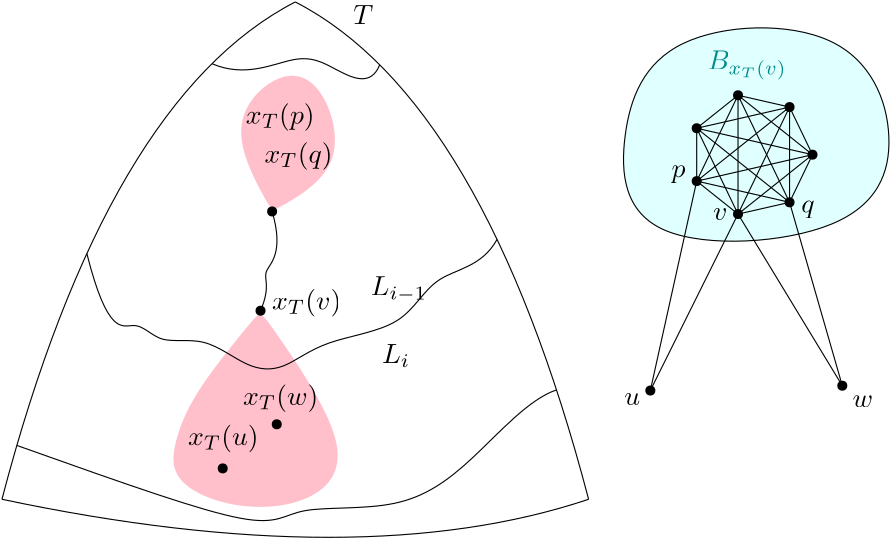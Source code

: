 <?xml version="1.0"?>
<!DOCTYPE ipe SYSTEM "ipe.dtd">
<ipe version="70218" creator="Ipe 7.2.18">
<info created="D:20200609054220" modified="D:20200609062355"/>
<ipestyle name="basic">
<symbol name="arrow/arc(spx)">
<path stroke="sym-stroke" fill="sym-stroke" pen="sym-pen">
0 0 m
-1 0.333 l
-1 -0.333 l
h
</path>
</symbol>
<symbol name="arrow/farc(spx)">
<path stroke="sym-stroke" fill="white" pen="sym-pen">
0 0 m
-1 0.333 l
-1 -0.333 l
h
</path>
</symbol>
<symbol name="arrow/ptarc(spx)">
<path stroke="sym-stroke" fill="sym-stroke" pen="sym-pen">
0 0 m
-1 0.333 l
-0.8 0 l
-1 -0.333 l
h
</path>
</symbol>
<symbol name="arrow/fptarc(spx)">
<path stroke="sym-stroke" fill="white" pen="sym-pen">
0 0 m
-1 0.333 l
-0.8 0 l
-1 -0.333 l
h
</path>
</symbol>
<symbol name="mark/circle(sx)" transformations="translations">
<path fill="sym-stroke">
0.6 0 0 0.6 0 0 e
0.4 0 0 0.4 0 0 e
</path>
</symbol>
<symbol name="mark/disk(sx)" transformations="translations">
<path fill="sym-stroke">
0.6 0 0 0.6 0 0 e
</path>
</symbol>
<symbol name="mark/fdisk(sfx)" transformations="translations">
<group>
<path fill="sym-fill">
0.5 0 0 0.5 0 0 e
</path>
<path fill="sym-stroke" fillrule="eofill">
0.6 0 0 0.6 0 0 e
0.4 0 0 0.4 0 0 e
</path>
</group>
</symbol>
<symbol name="mark/box(sx)" transformations="translations">
<path fill="sym-stroke" fillrule="eofill">
-0.6 -0.6 m
0.6 -0.6 l
0.6 0.6 l
-0.6 0.6 l
h
-0.4 -0.4 m
0.4 -0.4 l
0.4 0.4 l
-0.4 0.4 l
h
</path>
</symbol>
<symbol name="mark/square(sx)" transformations="translations">
<path fill="sym-stroke">
-0.6 -0.6 m
0.6 -0.6 l
0.6 0.6 l
-0.6 0.6 l
h
</path>
</symbol>
<symbol name="mark/fsquare(sfx)" transformations="translations">
<group>
<path fill="sym-fill">
-0.5 -0.5 m
0.5 -0.5 l
0.5 0.5 l
-0.5 0.5 l
h
</path>
<path fill="sym-stroke" fillrule="eofill">
-0.6 -0.6 m
0.6 -0.6 l
0.6 0.6 l
-0.6 0.6 l
h
-0.4 -0.4 m
0.4 -0.4 l
0.4 0.4 l
-0.4 0.4 l
h
</path>
</group>
</symbol>
<symbol name="mark/cross(sx)" transformations="translations">
<group>
<path fill="sym-stroke">
-0.43 -0.57 m
0.57 0.43 l
0.43 0.57 l
-0.57 -0.43 l
h
</path>
<path fill="sym-stroke">
-0.43 0.57 m
0.57 -0.43 l
0.43 -0.57 l
-0.57 0.43 l
h
</path>
</group>
</symbol>
<symbol name="arrow/fnormal(spx)">
<path stroke="sym-stroke" fill="white" pen="sym-pen">
0 0 m
-1 0.333 l
-1 -0.333 l
h
</path>
</symbol>
<symbol name="arrow/pointed(spx)">
<path stroke="sym-stroke" fill="sym-stroke" pen="sym-pen">
0 0 m
-1 0.333 l
-0.8 0 l
-1 -0.333 l
h
</path>
</symbol>
<symbol name="arrow/fpointed(spx)">
<path stroke="sym-stroke" fill="white" pen="sym-pen">
0 0 m
-1 0.333 l
-0.8 0 l
-1 -0.333 l
h
</path>
</symbol>
<symbol name="arrow/linear(spx)">
<path stroke="sym-stroke" pen="sym-pen">
-1 0.333 m
0 0 l
-1 -0.333 l
</path>
</symbol>
<symbol name="arrow/fdouble(spx)">
<path stroke="sym-stroke" fill="white" pen="sym-pen">
0 0 m
-1 0.333 l
-1 -0.333 l
h
-1 0 m
-2 0.333 l
-2 -0.333 l
h
</path>
</symbol>
<symbol name="arrow/double(spx)">
<path stroke="sym-stroke" fill="sym-stroke" pen="sym-pen">
0 0 m
-1 0.333 l
-1 -0.333 l
h
-1 0 m
-2 0.333 l
-2 -0.333 l
h
</path>
</symbol>
<symbol name="arrow/mid-normal(spx)">
<path stroke="sym-stroke" fill="sym-stroke" pen="sym-pen">
0.5 0 m
-0.5 0.333 l
-0.5 -0.333 l
h
</path>
</symbol>
<symbol name="arrow/mid-fnormal(spx)">
<path stroke="sym-stroke" fill="white" pen="sym-pen">
0.5 0 m
-0.5 0.333 l
-0.5 -0.333 l
h
</path>
</symbol>
<symbol name="arrow/mid-pointed(spx)">
<path stroke="sym-stroke" fill="sym-stroke" pen="sym-pen">
0.5 0 m
-0.5 0.333 l
-0.3 0 l
-0.5 -0.333 l
h
</path>
</symbol>
<symbol name="arrow/mid-fpointed(spx)">
<path stroke="sym-stroke" fill="white" pen="sym-pen">
0.5 0 m
-0.5 0.333 l
-0.3 0 l
-0.5 -0.333 l
h
</path>
</symbol>
<symbol name="arrow/mid-double(spx)">
<path stroke="sym-stroke" fill="sym-stroke" pen="sym-pen">
1 0 m
0 0.333 l
0 -0.333 l
h
0 0 m
-1 0.333 l
-1 -0.333 l
h
</path>
</symbol>
<symbol name="arrow/mid-fdouble(spx)">
<path stroke="sym-stroke" fill="white" pen="sym-pen">
1 0 m
0 0.333 l
0 -0.333 l
h
0 0 m
-1 0.333 l
-1 -0.333 l
h
</path>
</symbol>
<pen name="heavier" value="0.8"/>
<pen name="fat" value="1.2"/>
<pen name="ultrafat" value="2"/>
<symbolsize name="large" value="5"/>
<symbolsize name="small" value="2"/>
<symbolsize name="tiny" value="1.1"/>
<arrowsize name="large" value="10"/>
<arrowsize name="small" value="5"/>
<arrowsize name="tiny" value="3"/>
<color name="red" value="1 0 0"/>
<color name="blue" value="0 0 1"/>
<color name="green" value="0 1 0"/>
<color name="yellow" value="1 1 0"/>
<color name="orange" value="1 0.647 0"/>
<color name="gold" value="1 0.843 0"/>
<color name="purple" value="0.627 0.125 0.941"/>
<color name="gray" value="0.745"/>
<color name="brown" value="0.647 0.165 0.165"/>
<color name="navy" value="0 0 0.502"/>
<color name="pink" value="1 0.753 0.796"/>
<color name="seagreen" value="0.18 0.545 0.341"/>
<color name="turquoise" value="0.251 0.878 0.816"/>
<color name="violet" value="0.933 0.51 0.933"/>
<color name="darkblue" value="0 0 0.545"/>
<color name="darkcyan" value="0 0.545 0.545"/>
<color name="darkgray" value="0.663"/>
<color name="darkgreen" value="0 0.392 0"/>
<color name="darkmagenta" value="0.545 0 0.545"/>
<color name="darkorange" value="1 0.549 0"/>
<color name="darkred" value="0.545 0 0"/>
<color name="lightblue" value="0.678 0.847 0.902"/>
<color name="lightcyan" value="0.878 1 1"/>
<color name="lightgray" value="0.827"/>
<color name="lightgreen" value="0.565 0.933 0.565"/>
<color name="lightyellow" value="1 1 0.878"/>
<dashstyle name="dotted" value="[1 3] 0"/>
<dashstyle name="dashed" value="[4] 0"/>
<dashstyle name="dash dotted" value="[4 2 1 2] 0"/>
<dashstyle name="dash dot dotted" value="[4 2 1 2 1 2] 0"/>
<textsize name="large" value="\large"/>
<textsize name="small" value="\small"/>
<textsize name="tiny" value="\tiny"/>
<textsize name="Large" value="\Large"/>
<textsize name="LARGE" value="\LARGE"/>
<textsize name="huge" value="\huge"/>
<textsize name="Huge" value="\Huge"/>
<textsize name="footnote" value="\footnotesize"/>
<textstyle name="center" begin="\begin{center}" end="\end{center}"/>
<textstyle name="itemize" begin="\begin{itemize}" end="\end{itemize}"/>
<textstyle name="item" begin="\begin{itemize}\item{}" end="\end{itemize}"/>
<gridsize name="4 pts" value="4"/>
<gridsize name="8 pts (~3 mm)" value="8"/>
<gridsize name="16 pts (~6 mm)" value="16"/>
<gridsize name="32 pts (~12 mm)" value="32"/>
<gridsize name="10 pts (~3.5 mm)" value="10"/>
<gridsize name="20 pts (~7 mm)" value="20"/>
<gridsize name="14 pts (~5 mm)" value="14"/>
<gridsize name="28 pts (~10 mm)" value="28"/>
<gridsize name="56 pts (~20 mm)" value="56"/>
<anglesize name="90 deg" value="90"/>
<anglesize name="60 deg" value="60"/>
<anglesize name="45 deg" value="45"/>
<anglesize name="30 deg" value="30"/>
<anglesize name="22.5 deg" value="22.5"/>
<opacity name="10%" value="0.1"/>
<opacity name="30%" value="0.3"/>
<opacity name="50%" value="0.5"/>
<opacity name="75%" value="0.75"/>
<tiling name="falling" angle="-60" step="4" width="1"/>
<tiling name="rising" angle="30" step="4" width="1"/>
</ipestyle>
<page>
<layer name="alpha"/>
<view layers="alpha" active="alpha"/>
<path layer="alpha" stroke="black" fill="lightcyan">
282.893 713.848
287.055 670.982
371.882 676.199
386.362 711.479
368.459 754.92
297.636 752.287 u
</path>
<path matrix="0.7 0 0 1 -5.7065 12.4271" fill="pink">
229.26 637.663
195.517 609.08
184.798 591.216
182.416 576.13
214.572 565.808
256.256 567.396
280.075 586.452
229.26 637.663 u
</path>
<path matrix="0.7 0 0 1 -5.7065 12.4271" fill="pink">
235.215 673.392
273.723 688.874
262.607 719.442
239.979 725.794
210.205 705.151
235.215 673.392 u
</path>
<use matrix="0.7 0 0 1 -5.7065 12.4271" name="mark/disk(sx)" pos="229.26 637.663" size="normal" stroke="black"/>
<use matrix="0.7 0 0 1 -5.7065 12.4271" name="mark/disk(sx)" pos="235.215 673.392" size="normal" stroke="black"/>
<use matrix="0.7 0 0 1 17.3584 42.9951" name="mark/disk(sx)" pos="176.858 550.326" size="normal" stroke="black"/>
<use matrix="0.7 0 0 1 -30.9946 59.2716" name="mark/disk(sx)" pos="273.723 549.929" size="normal" stroke="black"/>
<path matrix="0.7 0 0 1 -5.7065 12.4271" stroke="black">
235.215 673.392 m
241.567 658.306
226.482 651.161
234.818 646.794
229.26 637.663 c
</path>
<text matrix="0.7 0 0 1 0.5935 8.42712" transformations="translations" pos="201.074 593.201" stroke="black" type="label" width="25.422" height="7.473" depth="2.49" halign="center" valign="baseline" style="math">x_T(u)</text>
<text matrix="0.7 0 0 1 -15.7106 25.7036" transformations="translations" pos="253.874 590.422" stroke="black" type="label" width="27.119" height="7.473" depth="2.49" halign="center" valign="baseline" style="math">x_T(w)</text>
<text matrix="0.7 0 0 1 -8.5065 12.4271" transformations="translations" pos="239.185 638.06" stroke="black" type="label" width="24.905" height="7.473" depth="2.49" valign="baseline" style="math">x_T(v)</text>
<text matrix="0.7 0 0 1 -10.5715 44.8192" transformations="translations" pos="246.331 672.598" stroke="black" type="label" width="24.731" height="7.473" depth="2.49" halign="center" valign="baseline" style="math">x_T(p)</text>
<text matrix="0.7 0 0 1 -3.98317 30.7488" transformations="translations" pos="246.331 672.598" stroke="black" type="label" width="24.524" height="7.473" depth="2.49" halign="center" valign="baseline" style="math">x_T(q)</text>
<path matrix="0.7 0 0 1 -28.2157 16" stroke="black">
279.281 745.247 m
182.416 710.312
128.426 566.205 c
</path>
<path matrix="-0.7 0 0 1 362.778 15.9996" stroke="black">
279.281 745.247 m
182.416 710.312
128.426 566.205 c
</path>
<path matrix="0.7 0 0 1 -28.2157 16" stroke="black">
128.426 566.205 m
313.422 538.813
430.136 566.205 c
</path>
<text matrix="0.7 0 0 1 -51.8364 93.0155" transformations="translations" pos="342.799 660.291" stroke="black" type="label" width="7.206" height="6.808" depth="0" valign="baseline" style="math">T</text>
<path matrix="0.7 0 0 1 -28.2157 16" stroke="black">
172.092 654.656 m
182.813 624.96
197.898 632.502
208.617 621.387
232.833 625.357
254.668 613.05
273.326 612.256
292.778 623.769
336.844 627.738
349.151 648.382
375.352 649.97
383.051 659.758 c
</path>
<text matrix="0.7 0 0 1 -27.5157 12" transformations="translations" pos="316.995 643.618" stroke="black" type="label" width="20.295" height="6.812" depth="2.32" valign="baseline" style="math">L_{i-1}</text>
<text matrix="0.7 0 0 1 -33.1157 15" transformations="translations" pos="330.889 616.226" stroke="black" type="label" width="10.097" height="6.812" depth="1.49" valign="baseline" style="math">L_{ i}</text>
<path matrix="0.7 0 0 1 -28.2157 16" stroke="black">
136.088 585.59 m
194.723 570.969
267.958 552.975
275.812 564.532
334.065 561.442
369 578.115
399.568 602.331
413.636 605.575 c
</path>
<path matrix="0.7 0 0 1 -28.2157 16" stroke="black">
236.447 723.024 m
253.477 717.855
282.457 728.176
299.13 721.03
318.186 714.679
322.707 722.611 c
</path>
<use matrix="1 0 0 1 -120.896 -18.6445" name="mark/disk(sx)" pos="416 640" size="normal" stroke="black"/>
<use matrix="1 0 0 1 -120.896 -18.6445" name="mark/disk(sx)" pos="485.105 641.735" size="normal" stroke="black"/>
<text matrix="1 0 0 1 -77 19" transformations="translations" pos="406.93 717.943" stroke="darkcyan" type="label" width="28.544" height="6.81" depth="3.54" halign="center" valign="baseline" style="math">B_{x_T(v)}</text>
<use matrix="1 0 0 1 -118 9" name="mark/disk(sx)" pos="429.791 706.777" size="normal" stroke="black"/>
<use matrix="1 0 0 1 -118 9" name="mark/disk(sx)" pos="444.67 718.642" size="normal" stroke="black"/>
<use matrix="1 0 0 1 -118 9" name="mark/disk(sx)" pos="463.223 714.407" size="normal" stroke="black"/>
<use matrix="1 0 0 1 -118 9" name="mark/disk(sx)" pos="471.479 697.262" size="normal" stroke="black"/>
<use matrix="1 0 0 1 -118 9" name="mark/disk(sx)" pos="463.223 680.116" size="normal" stroke="black"/>
<use matrix="1 0 0 1 -118 9" name="mark/disk(sx)" pos="444.67 675.881" size="normal" stroke="black"/>
<use matrix="1 0 0 1 -118 9" name="mark/disk(sx)" pos="429.791 687.747" size="normal" stroke="black"/>
<path matrix="1 0 0 1 -118 9" stroke="black">
429.791 706.777 m
444.67 718.642 l
</path>
<path matrix="1 0 0 1 -118 9" stroke="black">
444.67 718.642 m
463.223 714.407 l
</path>
<path matrix="1 0 0 1 -118 9" stroke="black">
463.223 714.407 m
471.479 697.262 l
</path>
<path matrix="1 0 0 1 -118 9" stroke="black">
471.479 697.262 m
463.223 680.116 l
</path>
<path matrix="1 0 0 1 -118 9" stroke="black">
463.223 680.116 m
444.67 675.881 l
</path>
<path matrix="1 0 0 1 -118 9" stroke="black">
444.67 675.881 m
429.791 687.747 l
</path>
<path matrix="1 0 0 1 -118 9" stroke="black">
429.791 687.747 m
429.791 706.777 l
</path>
<path matrix="1 0 0 1 -118 9" stroke="black">
429.791 706.777 m
463.223 714.407 l
</path>
<path matrix="1 0 0 1 -118 9" stroke="black">
429.791 706.777 m
471.479 697.262 l
</path>
<path matrix="1 0 0 1 -118 9" stroke="black">
429.791 706.777 m
463.223 680.116 l
</path>
<path matrix="1 0 0 1 -118 9" stroke="black">
429.791 706.777 m
444.67 675.881 l
</path>
<path matrix="1 0 0 1 -118 9" stroke="black">
444.67 718.642 m
429.791 687.747 l
</path>
<path matrix="1 0 0 1 -118 9" stroke="black">
444.67 718.642 m
444.67 675.881 l
</path>
<path matrix="1 0 0 1 -118 9" stroke="black">
444.67 718.642 m
463.223 680.116 l
</path>
<path matrix="1 0 0 1 -118 9" stroke="black">
444.67 718.642 m
471.479 697.262 l
</path>
<path matrix="1 0 0 1 -118 9" stroke="black">
463.223 714.407 m
463.223 680.116 l
</path>
<path matrix="1 0 0 1 -118 9" stroke="black">
463.223 714.407 m
444.67 675.881 l
</path>
<path matrix="1 0 0 1 -118 9" stroke="black">
463.223 714.407 m
429.791 687.747 l
</path>
<path matrix="1 0 0 1 -118 9" stroke="black">
471.479 697.262 m
444.67 675.881 l
</path>
<path matrix="1 0 0 1 -118 9" stroke="black">
471.479 697.262 m
429.791 687.747 l
</path>
<path matrix="1 0 0 1 -118 9" stroke="black">
429.791 687.747 m
463.223 680.116 l
</path>
<path matrix="1 0 0 1 -118 9" stroke="black">
413.104 612.356 m
429.791 687.747 l
</path>
<path matrix="1 0 0 1 -118 9" stroke="black">
482.209 614.09 m
463.223 680.116 l
</path>
<path matrix="1 0 0 1 -118 9" stroke="black">
482.209 614.09 m
444.67 675.881 l
</path>
<path matrix="1 0 0 1 -118 9" stroke="black">
413.104 612.356 m
444.67 675.881 l
</path>
<text matrix="1 0 0 1 -111 9" transformations="translations" pos="418.746 689.1" stroke="black" type="label" width="5.012" height="4.297" depth="1.93" halign="right" valign="baseline" style="math">p</text>
<text matrix="1 0 0 1 -122 12" transformations="translations" pos="471.402 677.779" stroke="black" type="label" width="4.805" height="4.297" depth="1.93" valign="top" style="math">q</text>
<text matrix="1 0 0 1 -112 6" transformations="translations" pos="434.806 676.726" stroke="black" type="label" width="5.187" height="4.289" depth="0" halign="right" valign="baseline" style="math">v</text>
<text matrix="1 0 0 1 -115 9" transformations="translations" pos="406.371 611.432" stroke="black" type="label" width="5.703" height="4.289" depth="0" halign="right" valign="top" style="math">u</text>
<text matrix="1 0 0 1 -118 9" transformations="translations" pos="485.882 610.642" stroke="black" type="label" width="7.401" height="4.289" depth="0" valign="top" style="math">w</text>
</page>
</ipe>
